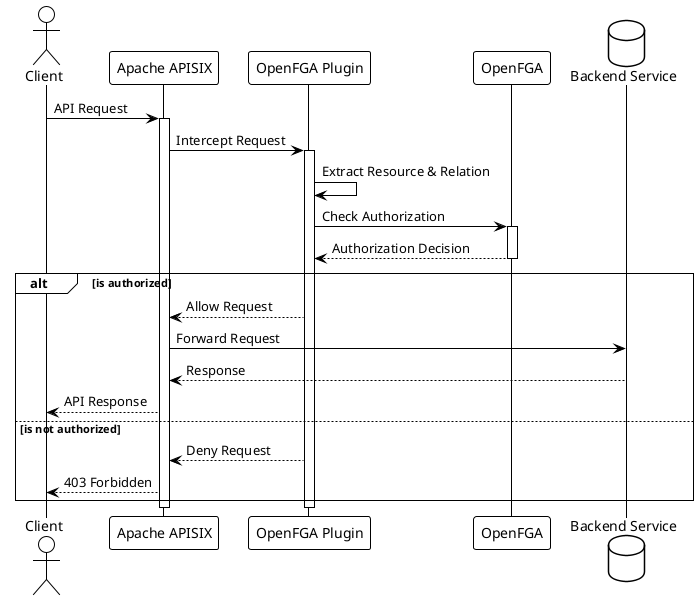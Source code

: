 @startuml APISIX OpenFGA Plugin Sequence Diagram w/o Caching
!theme plain
actor Client
participant "Apache APISIX" as APISIX
participant "OpenFGA Plugin" as Plugin
participant "OpenFGA" as OpenFGA
database "Backend Service" as Backend

Client -> APISIX: API Request
activate APISIX

APISIX -> Plugin: Intercept Request
activate Plugin

Plugin -> Plugin: Extract Resource & Relation

Plugin -> OpenFGA: Check Authorization
activate OpenFGA
OpenFGA --> Plugin: Authorization Decision
deactivate OpenFGA

alt is authorized
    Plugin --> APISIX: Allow Request
    APISIX -> Backend: Forward Request
    Backend --> APISIX: Response
    APISIX --> Client: API Response
else is not authorized
    Plugin --> APISIX: Deny Request
    APISIX --> Client: 403 Forbidden
end

deactivate Plugin
deactivate APISIX
@enduml